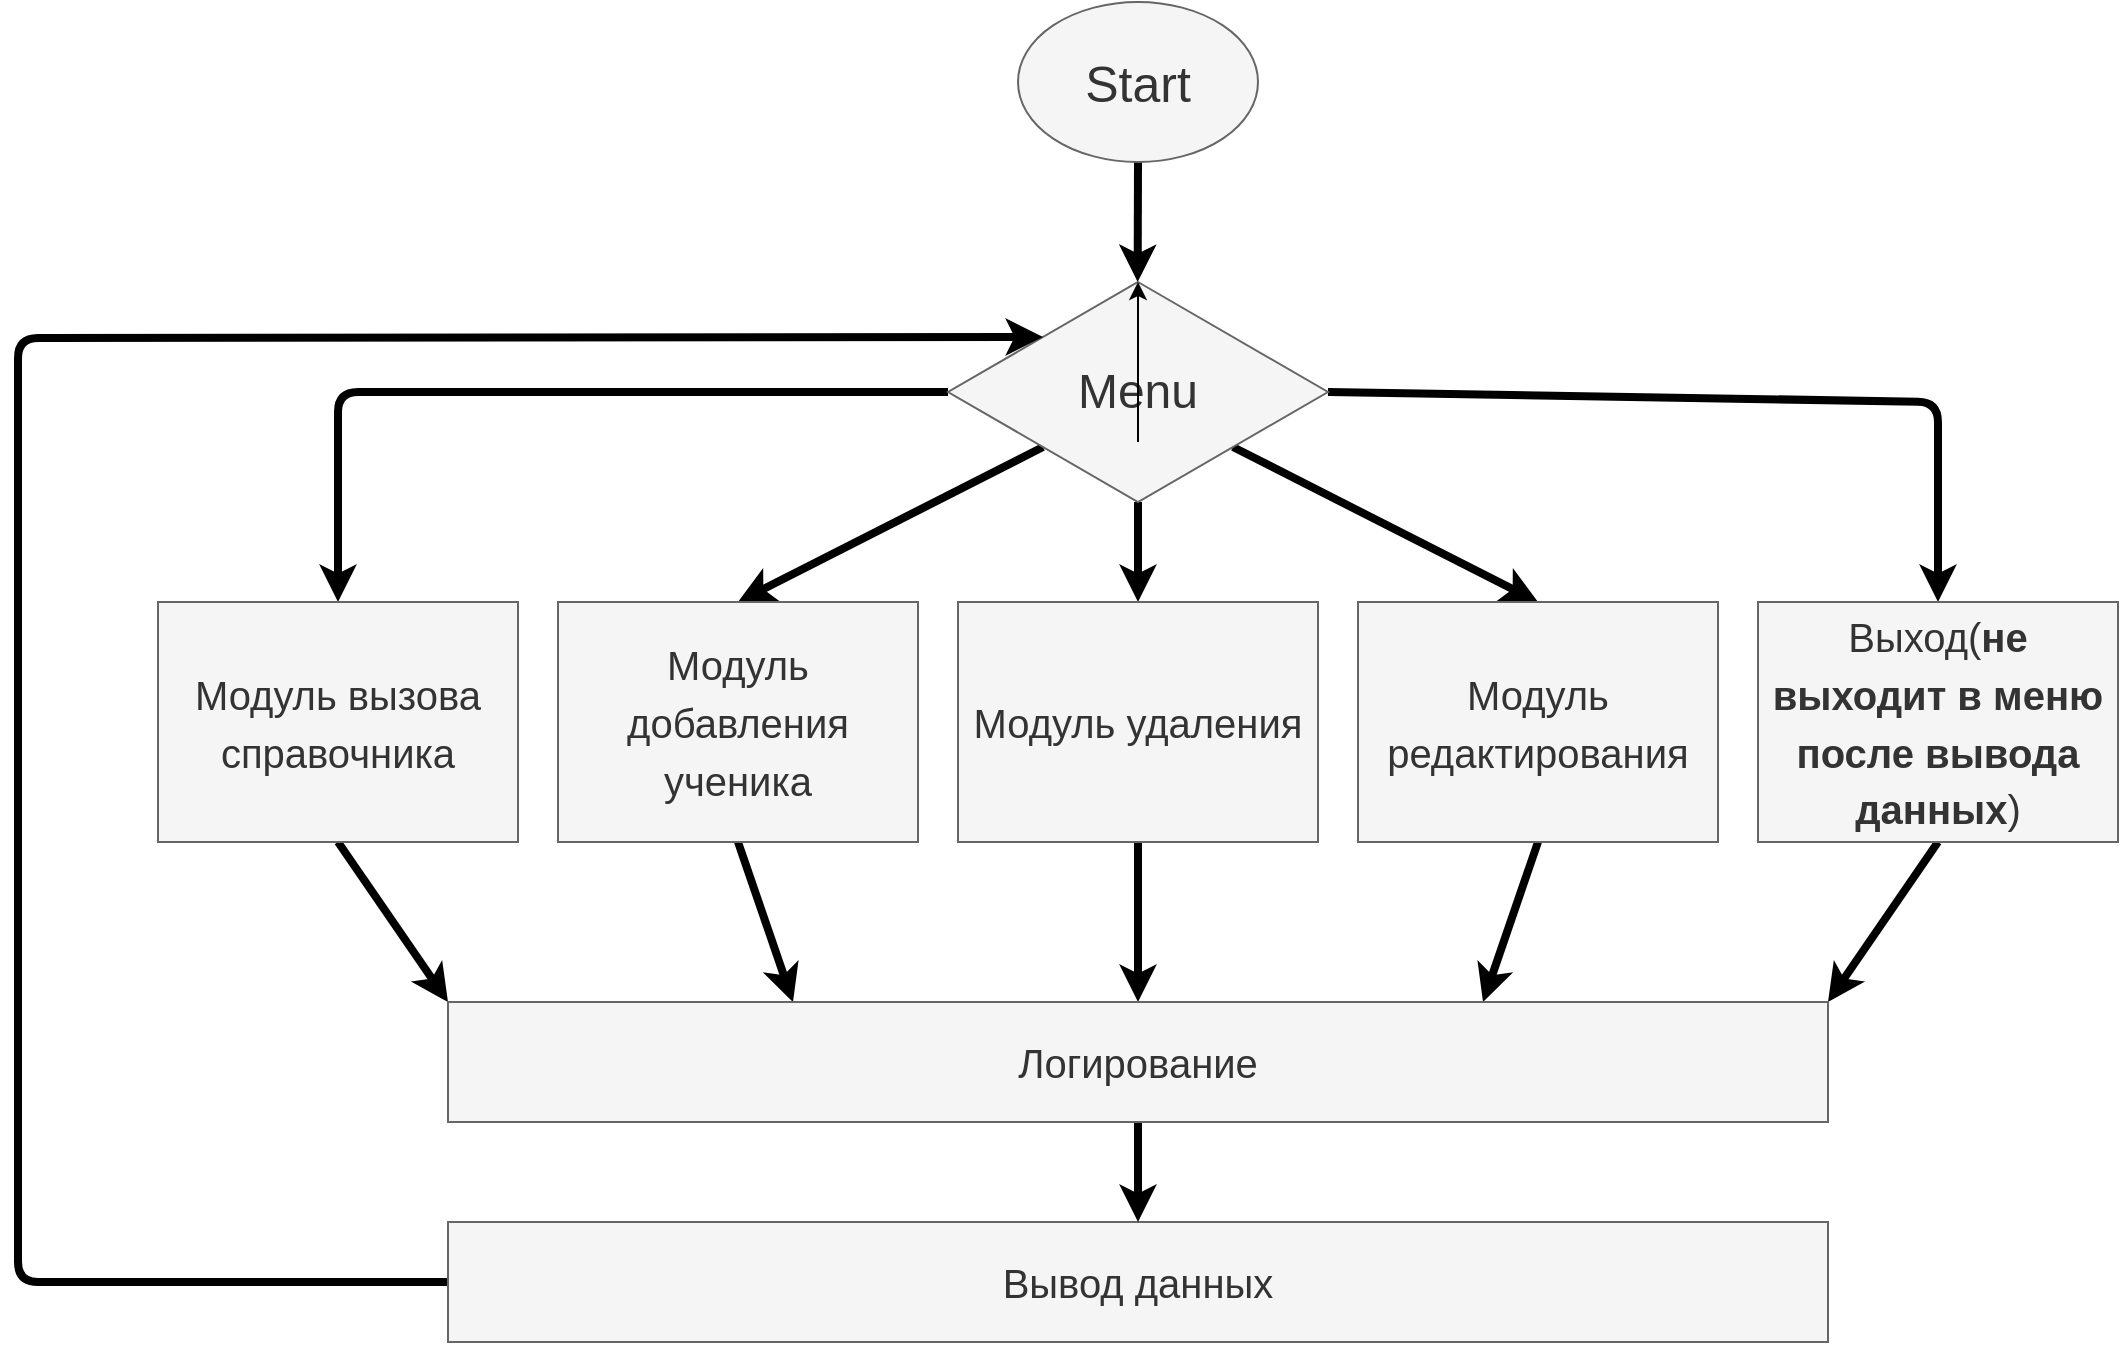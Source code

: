 <mxfile>
    <diagram id="U30AVJtmtA1cg2tHa65M" name="Страница 1">
        <mxGraphModel dx="2083" dy="800" grid="1" gridSize="10" guides="1" tooltips="1" connect="1" arrows="1" fold="1" page="1" pageScale="1" pageWidth="827" pageHeight="1169" math="0" shadow="0">
            <root>
                <mxCell id="0"/>
                <mxCell id="1" parent="0"/>
                <mxCell id="12" style="edgeStyle=none;html=1;exitX=0.5;exitY=1;exitDx=0;exitDy=0;fontSize=24;strokeWidth=4;" parent="1" source="3" edge="1">
                    <mxGeometry relative="1" as="geometry">
                        <mxPoint x="399.824" y="200" as="targetPoint"/>
                    </mxGeometry>
                </mxCell>
                <mxCell id="3" value="&lt;font style=&quot;font-size: 25px&quot;&gt;Start&lt;/font&gt;" style="ellipse;whiteSpace=wrap;html=1;strokeColor=#666666;fillColor=#f5f5f5;fontColor=#333333;" parent="1" vertex="1">
                    <mxGeometry x="340" y="60" width="120" height="80" as="geometry"/>
                </mxCell>
                <mxCell id="15" style="edgeStyle=none;html=1;exitX=0;exitY=1;exitDx=0;exitDy=0;entryX=0.5;entryY=0;entryDx=0;entryDy=0;fontSize=20;strokeWidth=4;" parent="1" source="4" target="10" edge="1">
                    <mxGeometry relative="1" as="geometry"/>
                </mxCell>
                <mxCell id="19" style="edgeStyle=none;html=1;exitX=1;exitY=1;exitDx=0;exitDy=0;entryX=0.5;entryY=0;entryDx=0;entryDy=0;fontSize=20;fontColor=#000000;strokeWidth=4;" parent="1" source="4" target="18" edge="1">
                    <mxGeometry relative="1" as="geometry"/>
                </mxCell>
                <mxCell id="22" style="edgeStyle=none;html=1;exitX=0.5;exitY=1;exitDx=0;exitDy=0;entryX=0.5;entryY=0;entryDx=0;entryDy=0;fontSize=20;fontColor=#000000;strokeWidth=4;" parent="1" source="4" target="16" edge="1">
                    <mxGeometry relative="1" as="geometry"/>
                </mxCell>
                <mxCell id="37" style="edgeStyle=none;html=1;exitX=0;exitY=0.5;exitDx=0;exitDy=0;entryX=0.5;entryY=0;entryDx=0;entryDy=0;fontSize=20;fontColor=#000000;strokeWidth=4;" parent="1" source="4" target="13" edge="1">
                    <mxGeometry relative="1" as="geometry">
                        <Array as="points">
                            <mxPoint y="255"/>
                        </Array>
                    </mxGeometry>
                </mxCell>
                <mxCell id="38" style="edgeStyle=none;html=1;exitX=1;exitY=0.5;exitDx=0;exitDy=0;entryX=0.5;entryY=0;entryDx=0;entryDy=0;fontSize=20;fontColor=#000000;strokeWidth=4;" parent="1" source="4" target="20" edge="1">
                    <mxGeometry relative="1" as="geometry">
                        <Array as="points">
                            <mxPoint x="800" y="260"/>
                        </Array>
                    </mxGeometry>
                </mxCell>
                <mxCell id="4" value="&lt;font style=&quot;font-size: 24px&quot;&gt;Menu&lt;/font&gt;" style="rhombus;whiteSpace=wrap;html=1;strokeColor=#666666;fillColor=#f5f5f5;fontColor=#333333;" parent="1" vertex="1">
                    <mxGeometry x="305" y="200" width="190" height="110" as="geometry"/>
                </mxCell>
                <mxCell id="9" style="edgeStyle=none;html=1;exitX=0.5;exitY=1;exitDx=0;exitDy=0;entryX=0.5;entryY=0;entryDx=0;entryDy=0;fontSize=24;" parent="1" target="4" edge="1">
                    <mxGeometry relative="1" as="geometry">
                        <mxPoint x="400" y="280" as="sourcePoint"/>
                    </mxGeometry>
                </mxCell>
                <mxCell id="29" style="edgeStyle=none;html=1;exitX=0.5;exitY=1;exitDx=0;exitDy=0;entryX=0.25;entryY=0;entryDx=0;entryDy=0;fontSize=20;fontColor=#000000;strokeWidth=4;" parent="1" source="10" target="27" edge="1">
                    <mxGeometry relative="1" as="geometry"/>
                </mxCell>
                <mxCell id="10" value="&lt;font style=&quot;font-size: 20px&quot;&gt;Модуль добавления ученика&lt;/font&gt;" style="rounded=0;whiteSpace=wrap;html=1;fontSize=24;strokeColor=#666666;fillColor=#f5f5f5;fontColor=#333333;" parent="1" vertex="1">
                    <mxGeometry x="110" y="360" width="180" height="120" as="geometry"/>
                </mxCell>
                <mxCell id="35" style="edgeStyle=none;html=1;exitX=0.5;exitY=1;exitDx=0;exitDy=0;entryX=0;entryY=0;entryDx=0;entryDy=0;fontSize=20;fontColor=#000000;strokeWidth=4;" parent="1" source="13" target="27" edge="1">
                    <mxGeometry relative="1" as="geometry"/>
                </mxCell>
                <mxCell id="13" value="&lt;font style=&quot;font-size: 20px&quot;&gt;Модуль вызова&lt;br&gt;справочника&lt;br&gt;&lt;/font&gt;" style="rounded=0;whiteSpace=wrap;html=1;fontSize=24;strokeColor=#666666;fillColor=#f5f5f5;fontColor=#333333;" parent="1" vertex="1">
                    <mxGeometry x="-90" y="360" width="180" height="120" as="geometry"/>
                </mxCell>
                <mxCell id="31" style="edgeStyle=none;html=1;exitX=0.5;exitY=1;exitDx=0;exitDy=0;entryX=0.5;entryY=0;entryDx=0;entryDy=0;fontSize=20;fontColor=#000000;strokeWidth=4;" parent="1" source="16" target="27" edge="1">
                    <mxGeometry relative="1" as="geometry"/>
                </mxCell>
                <mxCell id="16" value="&lt;font&gt;&lt;font style=&quot;font-size: 20px&quot;&gt;Модуль удаления&lt;/font&gt;&lt;/font&gt;" style="rounded=0;whiteSpace=wrap;html=1;fontSize=24;strokeColor=#666666;fillColor=#f5f5f5;fontColor=#333333;" parent="1" vertex="1">
                    <mxGeometry x="310" y="360" width="180" height="120" as="geometry"/>
                </mxCell>
                <mxCell id="30" style="edgeStyle=none;html=1;exitX=0.5;exitY=1;exitDx=0;exitDy=0;entryX=0.75;entryY=0;entryDx=0;entryDy=0;fontSize=20;fontColor=#000000;strokeWidth=4;" parent="1" source="18" target="27" edge="1">
                    <mxGeometry relative="1" as="geometry"/>
                </mxCell>
                <mxCell id="18" value="&lt;font style=&quot;font-size: 20px&quot;&gt;Модуль редактирования&lt;/font&gt;" style="rounded=0;whiteSpace=wrap;html=1;fontSize=24;strokeColor=#666666;fillColor=#f5f5f5;fontColor=#333333;" parent="1" vertex="1">
                    <mxGeometry x="510" y="360" width="180" height="120" as="geometry"/>
                </mxCell>
                <mxCell id="36" style="edgeStyle=none;html=1;exitX=0.5;exitY=1;exitDx=0;exitDy=0;entryX=1;entryY=0;entryDx=0;entryDy=0;fontSize=20;fontColor=#000000;strokeWidth=4;" parent="1" source="20" target="27" edge="1">
                    <mxGeometry relative="1" as="geometry"/>
                </mxCell>
                <mxCell id="20" value="&lt;font style=&quot;font-size: 20px&quot;&gt;Выход(&lt;b&gt;не выходит в меню после вывода данных&lt;/b&gt;)&lt;/font&gt;" style="rounded=0;whiteSpace=wrap;html=1;fontSize=24;strokeColor=#666666;fillColor=#f5f5f5;fontColor=#333333;" parent="1" vertex="1">
                    <mxGeometry x="710" y="360" width="180" height="120" as="geometry"/>
                </mxCell>
                <mxCell id="39" style="edgeStyle=none;html=1;exitX=0;exitY=0.5;exitDx=0;exitDy=0;entryX=0;entryY=0;entryDx=0;entryDy=0;fontSize=20;fontColor=#000000;strokeWidth=4;" parent="1" source="23" target="4" edge="1">
                    <mxGeometry relative="1" as="geometry">
                        <Array as="points">
                            <mxPoint x="-160" y="700"/>
                            <mxPoint x="-160" y="228"/>
                        </Array>
                    </mxGeometry>
                </mxCell>
                <mxCell id="23" value="Вывод данных" style="rounded=0;whiteSpace=wrap;html=1;labelBackgroundColor=none;fontSize=20;fontColor=#333333;strokeColor=#666666;fillColor=#f5f5f5;" parent="1" vertex="1">
                    <mxGeometry x="55" y="670" width="690" height="60" as="geometry"/>
                </mxCell>
                <mxCell id="32" style="edgeStyle=none;html=1;exitX=0.5;exitY=1;exitDx=0;exitDy=0;entryX=0.5;entryY=0;entryDx=0;entryDy=0;fontSize=20;fontColor=#000000;strokeWidth=4;" parent="1" source="27" target="23" edge="1">
                    <mxGeometry relative="1" as="geometry"/>
                </mxCell>
                <mxCell id="27" value="Логирование" style="rounded=0;whiteSpace=wrap;html=1;labelBackgroundColor=none;fontSize=20;fontColor=#333333;strokeColor=#666666;fillColor=#f5f5f5;" parent="1" vertex="1">
                    <mxGeometry x="55" y="560" width="690" height="60" as="geometry"/>
                </mxCell>
            </root>
        </mxGraphModel>
    </diagram>
</mxfile>
